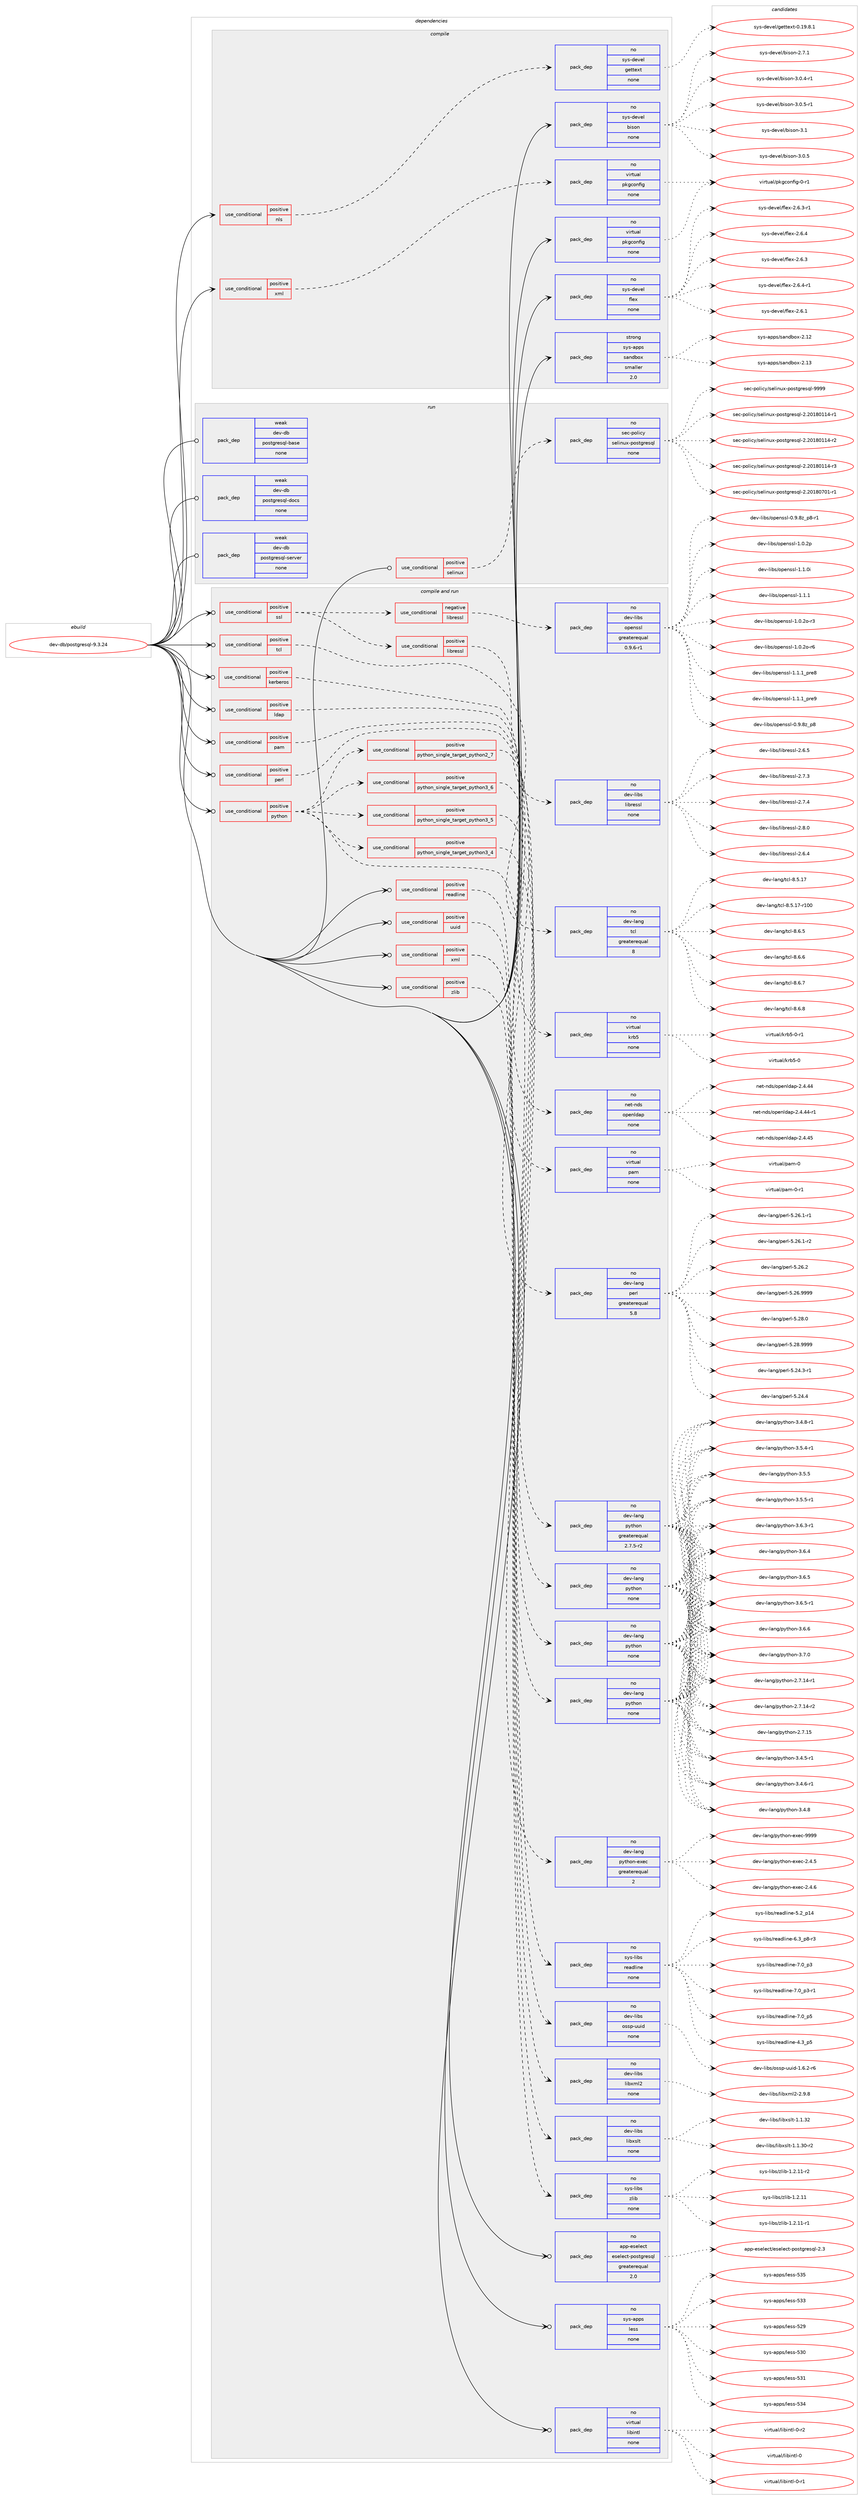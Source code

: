 digraph prolog {

# *************
# Graph options
# *************

newrank=true;
concentrate=true;
compound=true;
graph [rankdir=LR,fontname=Helvetica,fontsize=10,ranksep=1.5];#, ranksep=2.5, nodesep=0.2];
edge  [arrowhead=vee];
node  [fontname=Helvetica,fontsize=10];

# **********
# The ebuild
# **********

subgraph cluster_leftcol {
color=gray;
rank=same;
label=<<i>ebuild</i>>;
id [label="dev-db/postgresql-9.3.24", color=red, width=4, href="../dev-db/postgresql-9.3.24.svg"];
}

# ****************
# The dependencies
# ****************

subgraph cluster_midcol {
color=gray;
label=<<i>dependencies</i>>;
subgraph cluster_compile {
fillcolor="#eeeeee";
style=filled;
label=<<i>compile</i>>;
subgraph cond661 {
dependency2318 [label=<<TABLE BORDER="0" CELLBORDER="1" CELLSPACING="0" CELLPADDING="4"><TR><TD ROWSPAN="3" CELLPADDING="10">use_conditional</TD></TR><TR><TD>positive</TD></TR><TR><TD>nls</TD></TR></TABLE>>, shape=none, color=red];
subgraph pack1597 {
dependency2319 [label=<<TABLE BORDER="0" CELLBORDER="1" CELLSPACING="0" CELLPADDING="4" WIDTH="220"><TR><TD ROWSPAN="6" CELLPADDING="30">pack_dep</TD></TR><TR><TD WIDTH="110">no</TD></TR><TR><TD>sys-devel</TD></TR><TR><TD>gettext</TD></TR><TR><TD>none</TD></TR><TR><TD></TD></TR></TABLE>>, shape=none, color=blue];
}
dependency2318:e -> dependency2319:w [weight=20,style="dashed",arrowhead="vee"];
}
id:e -> dependency2318:w [weight=20,style="solid",arrowhead="vee"];
subgraph cond662 {
dependency2320 [label=<<TABLE BORDER="0" CELLBORDER="1" CELLSPACING="0" CELLPADDING="4"><TR><TD ROWSPAN="3" CELLPADDING="10">use_conditional</TD></TR><TR><TD>positive</TD></TR><TR><TD>xml</TD></TR></TABLE>>, shape=none, color=red];
subgraph pack1598 {
dependency2321 [label=<<TABLE BORDER="0" CELLBORDER="1" CELLSPACING="0" CELLPADDING="4" WIDTH="220"><TR><TD ROWSPAN="6" CELLPADDING="30">pack_dep</TD></TR><TR><TD WIDTH="110">no</TD></TR><TR><TD>virtual</TD></TR><TR><TD>pkgconfig</TD></TR><TR><TD>none</TD></TR><TR><TD></TD></TR></TABLE>>, shape=none, color=blue];
}
dependency2320:e -> dependency2321:w [weight=20,style="dashed",arrowhead="vee"];
}
id:e -> dependency2320:w [weight=20,style="solid",arrowhead="vee"];
subgraph pack1599 {
dependency2322 [label=<<TABLE BORDER="0" CELLBORDER="1" CELLSPACING="0" CELLPADDING="4" WIDTH="220"><TR><TD ROWSPAN="6" CELLPADDING="30">pack_dep</TD></TR><TR><TD WIDTH="110">no</TD></TR><TR><TD>sys-devel</TD></TR><TR><TD>bison</TD></TR><TR><TD>none</TD></TR><TR><TD></TD></TR></TABLE>>, shape=none, color=blue];
}
id:e -> dependency2322:w [weight=20,style="solid",arrowhead="vee"];
subgraph pack1600 {
dependency2323 [label=<<TABLE BORDER="0" CELLBORDER="1" CELLSPACING="0" CELLPADDING="4" WIDTH="220"><TR><TD ROWSPAN="6" CELLPADDING="30">pack_dep</TD></TR><TR><TD WIDTH="110">no</TD></TR><TR><TD>sys-devel</TD></TR><TR><TD>flex</TD></TR><TR><TD>none</TD></TR><TR><TD></TD></TR></TABLE>>, shape=none, color=blue];
}
id:e -> dependency2323:w [weight=20,style="solid",arrowhead="vee"];
subgraph pack1601 {
dependency2324 [label=<<TABLE BORDER="0" CELLBORDER="1" CELLSPACING="0" CELLPADDING="4" WIDTH="220"><TR><TD ROWSPAN="6" CELLPADDING="30">pack_dep</TD></TR><TR><TD WIDTH="110">no</TD></TR><TR><TD>virtual</TD></TR><TR><TD>pkgconfig</TD></TR><TR><TD>none</TD></TR><TR><TD></TD></TR></TABLE>>, shape=none, color=blue];
}
id:e -> dependency2324:w [weight=20,style="solid",arrowhead="vee"];
subgraph pack1602 {
dependency2325 [label=<<TABLE BORDER="0" CELLBORDER="1" CELLSPACING="0" CELLPADDING="4" WIDTH="220"><TR><TD ROWSPAN="6" CELLPADDING="30">pack_dep</TD></TR><TR><TD WIDTH="110">strong</TD></TR><TR><TD>sys-apps</TD></TR><TR><TD>sandbox</TD></TR><TR><TD>smaller</TD></TR><TR><TD>2.0</TD></TR></TABLE>>, shape=none, color=blue];
}
id:e -> dependency2325:w [weight=20,style="solid",arrowhead="vee"];
}
subgraph cluster_compileandrun {
fillcolor="#eeeeee";
style=filled;
label=<<i>compile and run</i>>;
subgraph cond663 {
dependency2326 [label=<<TABLE BORDER="0" CELLBORDER="1" CELLSPACING="0" CELLPADDING="4"><TR><TD ROWSPAN="3" CELLPADDING="10">use_conditional</TD></TR><TR><TD>positive</TD></TR><TR><TD>kerberos</TD></TR></TABLE>>, shape=none, color=red];
subgraph pack1603 {
dependency2327 [label=<<TABLE BORDER="0" CELLBORDER="1" CELLSPACING="0" CELLPADDING="4" WIDTH="220"><TR><TD ROWSPAN="6" CELLPADDING="30">pack_dep</TD></TR><TR><TD WIDTH="110">no</TD></TR><TR><TD>virtual</TD></TR><TR><TD>krb5</TD></TR><TR><TD>none</TD></TR><TR><TD></TD></TR></TABLE>>, shape=none, color=blue];
}
dependency2326:e -> dependency2327:w [weight=20,style="dashed",arrowhead="vee"];
}
id:e -> dependency2326:w [weight=20,style="solid",arrowhead="odotvee"];
subgraph cond664 {
dependency2328 [label=<<TABLE BORDER="0" CELLBORDER="1" CELLSPACING="0" CELLPADDING="4"><TR><TD ROWSPAN="3" CELLPADDING="10">use_conditional</TD></TR><TR><TD>positive</TD></TR><TR><TD>ldap</TD></TR></TABLE>>, shape=none, color=red];
subgraph pack1604 {
dependency2329 [label=<<TABLE BORDER="0" CELLBORDER="1" CELLSPACING="0" CELLPADDING="4" WIDTH="220"><TR><TD ROWSPAN="6" CELLPADDING="30">pack_dep</TD></TR><TR><TD WIDTH="110">no</TD></TR><TR><TD>net-nds</TD></TR><TR><TD>openldap</TD></TR><TR><TD>none</TD></TR><TR><TD></TD></TR></TABLE>>, shape=none, color=blue];
}
dependency2328:e -> dependency2329:w [weight=20,style="dashed",arrowhead="vee"];
}
id:e -> dependency2328:w [weight=20,style="solid",arrowhead="odotvee"];
subgraph cond665 {
dependency2330 [label=<<TABLE BORDER="0" CELLBORDER="1" CELLSPACING="0" CELLPADDING="4"><TR><TD ROWSPAN="3" CELLPADDING="10">use_conditional</TD></TR><TR><TD>positive</TD></TR><TR><TD>pam</TD></TR></TABLE>>, shape=none, color=red];
subgraph pack1605 {
dependency2331 [label=<<TABLE BORDER="0" CELLBORDER="1" CELLSPACING="0" CELLPADDING="4" WIDTH="220"><TR><TD ROWSPAN="6" CELLPADDING="30">pack_dep</TD></TR><TR><TD WIDTH="110">no</TD></TR><TR><TD>virtual</TD></TR><TR><TD>pam</TD></TR><TR><TD>none</TD></TR><TR><TD></TD></TR></TABLE>>, shape=none, color=blue];
}
dependency2330:e -> dependency2331:w [weight=20,style="dashed",arrowhead="vee"];
}
id:e -> dependency2330:w [weight=20,style="solid",arrowhead="odotvee"];
subgraph cond666 {
dependency2332 [label=<<TABLE BORDER="0" CELLBORDER="1" CELLSPACING="0" CELLPADDING="4"><TR><TD ROWSPAN="3" CELLPADDING="10">use_conditional</TD></TR><TR><TD>positive</TD></TR><TR><TD>perl</TD></TR></TABLE>>, shape=none, color=red];
subgraph pack1606 {
dependency2333 [label=<<TABLE BORDER="0" CELLBORDER="1" CELLSPACING="0" CELLPADDING="4" WIDTH="220"><TR><TD ROWSPAN="6" CELLPADDING="30">pack_dep</TD></TR><TR><TD WIDTH="110">no</TD></TR><TR><TD>dev-lang</TD></TR><TR><TD>perl</TD></TR><TR><TD>greaterequal</TD></TR><TR><TD>5.8</TD></TR></TABLE>>, shape=none, color=blue];
}
dependency2332:e -> dependency2333:w [weight=20,style="dashed",arrowhead="vee"];
}
id:e -> dependency2332:w [weight=20,style="solid",arrowhead="odotvee"];
subgraph cond667 {
dependency2334 [label=<<TABLE BORDER="0" CELLBORDER="1" CELLSPACING="0" CELLPADDING="4"><TR><TD ROWSPAN="3" CELLPADDING="10">use_conditional</TD></TR><TR><TD>positive</TD></TR><TR><TD>python</TD></TR></TABLE>>, shape=none, color=red];
subgraph cond668 {
dependency2335 [label=<<TABLE BORDER="0" CELLBORDER="1" CELLSPACING="0" CELLPADDING="4"><TR><TD ROWSPAN="3" CELLPADDING="10">use_conditional</TD></TR><TR><TD>positive</TD></TR><TR><TD>python_single_target_python2_7</TD></TR></TABLE>>, shape=none, color=red];
subgraph pack1607 {
dependency2336 [label=<<TABLE BORDER="0" CELLBORDER="1" CELLSPACING="0" CELLPADDING="4" WIDTH="220"><TR><TD ROWSPAN="6" CELLPADDING="30">pack_dep</TD></TR><TR><TD WIDTH="110">no</TD></TR><TR><TD>dev-lang</TD></TR><TR><TD>python</TD></TR><TR><TD>greaterequal</TD></TR><TR><TD>2.7.5-r2</TD></TR></TABLE>>, shape=none, color=blue];
}
dependency2335:e -> dependency2336:w [weight=20,style="dashed",arrowhead="vee"];
}
dependency2334:e -> dependency2335:w [weight=20,style="dashed",arrowhead="vee"];
subgraph cond669 {
dependency2337 [label=<<TABLE BORDER="0" CELLBORDER="1" CELLSPACING="0" CELLPADDING="4"><TR><TD ROWSPAN="3" CELLPADDING="10">use_conditional</TD></TR><TR><TD>positive</TD></TR><TR><TD>python_single_target_python3_4</TD></TR></TABLE>>, shape=none, color=red];
subgraph pack1608 {
dependency2338 [label=<<TABLE BORDER="0" CELLBORDER="1" CELLSPACING="0" CELLPADDING="4" WIDTH="220"><TR><TD ROWSPAN="6" CELLPADDING="30">pack_dep</TD></TR><TR><TD WIDTH="110">no</TD></TR><TR><TD>dev-lang</TD></TR><TR><TD>python</TD></TR><TR><TD>none</TD></TR><TR><TD></TD></TR></TABLE>>, shape=none, color=blue];
}
dependency2337:e -> dependency2338:w [weight=20,style="dashed",arrowhead="vee"];
}
dependency2334:e -> dependency2337:w [weight=20,style="dashed",arrowhead="vee"];
subgraph cond670 {
dependency2339 [label=<<TABLE BORDER="0" CELLBORDER="1" CELLSPACING="0" CELLPADDING="4"><TR><TD ROWSPAN="3" CELLPADDING="10">use_conditional</TD></TR><TR><TD>positive</TD></TR><TR><TD>python_single_target_python3_5</TD></TR></TABLE>>, shape=none, color=red];
subgraph pack1609 {
dependency2340 [label=<<TABLE BORDER="0" CELLBORDER="1" CELLSPACING="0" CELLPADDING="4" WIDTH="220"><TR><TD ROWSPAN="6" CELLPADDING="30">pack_dep</TD></TR><TR><TD WIDTH="110">no</TD></TR><TR><TD>dev-lang</TD></TR><TR><TD>python</TD></TR><TR><TD>none</TD></TR><TR><TD></TD></TR></TABLE>>, shape=none, color=blue];
}
dependency2339:e -> dependency2340:w [weight=20,style="dashed",arrowhead="vee"];
}
dependency2334:e -> dependency2339:w [weight=20,style="dashed",arrowhead="vee"];
subgraph cond671 {
dependency2341 [label=<<TABLE BORDER="0" CELLBORDER="1" CELLSPACING="0" CELLPADDING="4"><TR><TD ROWSPAN="3" CELLPADDING="10">use_conditional</TD></TR><TR><TD>positive</TD></TR><TR><TD>python_single_target_python3_6</TD></TR></TABLE>>, shape=none, color=red];
subgraph pack1610 {
dependency2342 [label=<<TABLE BORDER="0" CELLBORDER="1" CELLSPACING="0" CELLPADDING="4" WIDTH="220"><TR><TD ROWSPAN="6" CELLPADDING="30">pack_dep</TD></TR><TR><TD WIDTH="110">no</TD></TR><TR><TD>dev-lang</TD></TR><TR><TD>python</TD></TR><TR><TD>none</TD></TR><TR><TD></TD></TR></TABLE>>, shape=none, color=blue];
}
dependency2341:e -> dependency2342:w [weight=20,style="dashed",arrowhead="vee"];
}
dependency2334:e -> dependency2341:w [weight=20,style="dashed",arrowhead="vee"];
subgraph pack1611 {
dependency2343 [label=<<TABLE BORDER="0" CELLBORDER="1" CELLSPACING="0" CELLPADDING="4" WIDTH="220"><TR><TD ROWSPAN="6" CELLPADDING="30">pack_dep</TD></TR><TR><TD WIDTH="110">no</TD></TR><TR><TD>dev-lang</TD></TR><TR><TD>python-exec</TD></TR><TR><TD>greaterequal</TD></TR><TR><TD>2</TD></TR></TABLE>>, shape=none, color=blue];
}
dependency2334:e -> dependency2343:w [weight=20,style="dashed",arrowhead="vee"];
}
id:e -> dependency2334:w [weight=20,style="solid",arrowhead="odotvee"];
subgraph cond672 {
dependency2344 [label=<<TABLE BORDER="0" CELLBORDER="1" CELLSPACING="0" CELLPADDING="4"><TR><TD ROWSPAN="3" CELLPADDING="10">use_conditional</TD></TR><TR><TD>positive</TD></TR><TR><TD>readline</TD></TR></TABLE>>, shape=none, color=red];
subgraph pack1612 {
dependency2345 [label=<<TABLE BORDER="0" CELLBORDER="1" CELLSPACING="0" CELLPADDING="4" WIDTH="220"><TR><TD ROWSPAN="6" CELLPADDING="30">pack_dep</TD></TR><TR><TD WIDTH="110">no</TD></TR><TR><TD>sys-libs</TD></TR><TR><TD>readline</TD></TR><TR><TD>none</TD></TR><TR><TD></TD></TR></TABLE>>, shape=none, color=blue];
}
dependency2344:e -> dependency2345:w [weight=20,style="dashed",arrowhead="vee"];
}
id:e -> dependency2344:w [weight=20,style="solid",arrowhead="odotvee"];
subgraph cond673 {
dependency2346 [label=<<TABLE BORDER="0" CELLBORDER="1" CELLSPACING="0" CELLPADDING="4"><TR><TD ROWSPAN="3" CELLPADDING="10">use_conditional</TD></TR><TR><TD>positive</TD></TR><TR><TD>ssl</TD></TR></TABLE>>, shape=none, color=red];
subgraph cond674 {
dependency2347 [label=<<TABLE BORDER="0" CELLBORDER="1" CELLSPACING="0" CELLPADDING="4"><TR><TD ROWSPAN="3" CELLPADDING="10">use_conditional</TD></TR><TR><TD>negative</TD></TR><TR><TD>libressl</TD></TR></TABLE>>, shape=none, color=red];
subgraph pack1613 {
dependency2348 [label=<<TABLE BORDER="0" CELLBORDER="1" CELLSPACING="0" CELLPADDING="4" WIDTH="220"><TR><TD ROWSPAN="6" CELLPADDING="30">pack_dep</TD></TR><TR><TD WIDTH="110">no</TD></TR><TR><TD>dev-libs</TD></TR><TR><TD>openssl</TD></TR><TR><TD>greaterequal</TD></TR><TR><TD>0.9.6-r1</TD></TR></TABLE>>, shape=none, color=blue];
}
dependency2347:e -> dependency2348:w [weight=20,style="dashed",arrowhead="vee"];
}
dependency2346:e -> dependency2347:w [weight=20,style="dashed",arrowhead="vee"];
subgraph cond675 {
dependency2349 [label=<<TABLE BORDER="0" CELLBORDER="1" CELLSPACING="0" CELLPADDING="4"><TR><TD ROWSPAN="3" CELLPADDING="10">use_conditional</TD></TR><TR><TD>positive</TD></TR><TR><TD>libressl</TD></TR></TABLE>>, shape=none, color=red];
subgraph pack1614 {
dependency2350 [label=<<TABLE BORDER="0" CELLBORDER="1" CELLSPACING="0" CELLPADDING="4" WIDTH="220"><TR><TD ROWSPAN="6" CELLPADDING="30">pack_dep</TD></TR><TR><TD WIDTH="110">no</TD></TR><TR><TD>dev-libs</TD></TR><TR><TD>libressl</TD></TR><TR><TD>none</TD></TR><TR><TD></TD></TR></TABLE>>, shape=none, color=blue];
}
dependency2349:e -> dependency2350:w [weight=20,style="dashed",arrowhead="vee"];
}
dependency2346:e -> dependency2349:w [weight=20,style="dashed",arrowhead="vee"];
}
id:e -> dependency2346:w [weight=20,style="solid",arrowhead="odotvee"];
subgraph cond676 {
dependency2351 [label=<<TABLE BORDER="0" CELLBORDER="1" CELLSPACING="0" CELLPADDING="4"><TR><TD ROWSPAN="3" CELLPADDING="10">use_conditional</TD></TR><TR><TD>positive</TD></TR><TR><TD>tcl</TD></TR></TABLE>>, shape=none, color=red];
subgraph pack1615 {
dependency2352 [label=<<TABLE BORDER="0" CELLBORDER="1" CELLSPACING="0" CELLPADDING="4" WIDTH="220"><TR><TD ROWSPAN="6" CELLPADDING="30">pack_dep</TD></TR><TR><TD WIDTH="110">no</TD></TR><TR><TD>dev-lang</TD></TR><TR><TD>tcl</TD></TR><TR><TD>greaterequal</TD></TR><TR><TD>8</TD></TR></TABLE>>, shape=none, color=blue];
}
dependency2351:e -> dependency2352:w [weight=20,style="dashed",arrowhead="vee"];
}
id:e -> dependency2351:w [weight=20,style="solid",arrowhead="odotvee"];
subgraph cond677 {
dependency2353 [label=<<TABLE BORDER="0" CELLBORDER="1" CELLSPACING="0" CELLPADDING="4"><TR><TD ROWSPAN="3" CELLPADDING="10">use_conditional</TD></TR><TR><TD>positive</TD></TR><TR><TD>uuid</TD></TR></TABLE>>, shape=none, color=red];
subgraph pack1616 {
dependency2354 [label=<<TABLE BORDER="0" CELLBORDER="1" CELLSPACING="0" CELLPADDING="4" WIDTH="220"><TR><TD ROWSPAN="6" CELLPADDING="30">pack_dep</TD></TR><TR><TD WIDTH="110">no</TD></TR><TR><TD>dev-libs</TD></TR><TR><TD>ossp-uuid</TD></TR><TR><TD>none</TD></TR><TR><TD></TD></TR></TABLE>>, shape=none, color=blue];
}
dependency2353:e -> dependency2354:w [weight=20,style="dashed",arrowhead="vee"];
}
id:e -> dependency2353:w [weight=20,style="solid",arrowhead="odotvee"];
subgraph cond678 {
dependency2355 [label=<<TABLE BORDER="0" CELLBORDER="1" CELLSPACING="0" CELLPADDING="4"><TR><TD ROWSPAN="3" CELLPADDING="10">use_conditional</TD></TR><TR><TD>positive</TD></TR><TR><TD>xml</TD></TR></TABLE>>, shape=none, color=red];
subgraph pack1617 {
dependency2356 [label=<<TABLE BORDER="0" CELLBORDER="1" CELLSPACING="0" CELLPADDING="4" WIDTH="220"><TR><TD ROWSPAN="6" CELLPADDING="30">pack_dep</TD></TR><TR><TD WIDTH="110">no</TD></TR><TR><TD>dev-libs</TD></TR><TR><TD>libxml2</TD></TR><TR><TD>none</TD></TR><TR><TD></TD></TR></TABLE>>, shape=none, color=blue];
}
dependency2355:e -> dependency2356:w [weight=20,style="dashed",arrowhead="vee"];
subgraph pack1618 {
dependency2357 [label=<<TABLE BORDER="0" CELLBORDER="1" CELLSPACING="0" CELLPADDING="4" WIDTH="220"><TR><TD ROWSPAN="6" CELLPADDING="30">pack_dep</TD></TR><TR><TD WIDTH="110">no</TD></TR><TR><TD>dev-libs</TD></TR><TR><TD>libxslt</TD></TR><TR><TD>none</TD></TR><TR><TD></TD></TR></TABLE>>, shape=none, color=blue];
}
dependency2355:e -> dependency2357:w [weight=20,style="dashed",arrowhead="vee"];
}
id:e -> dependency2355:w [weight=20,style="solid",arrowhead="odotvee"];
subgraph cond679 {
dependency2358 [label=<<TABLE BORDER="0" CELLBORDER="1" CELLSPACING="0" CELLPADDING="4"><TR><TD ROWSPAN="3" CELLPADDING="10">use_conditional</TD></TR><TR><TD>positive</TD></TR><TR><TD>zlib</TD></TR></TABLE>>, shape=none, color=red];
subgraph pack1619 {
dependency2359 [label=<<TABLE BORDER="0" CELLBORDER="1" CELLSPACING="0" CELLPADDING="4" WIDTH="220"><TR><TD ROWSPAN="6" CELLPADDING="30">pack_dep</TD></TR><TR><TD WIDTH="110">no</TD></TR><TR><TD>sys-libs</TD></TR><TR><TD>zlib</TD></TR><TR><TD>none</TD></TR><TR><TD></TD></TR></TABLE>>, shape=none, color=blue];
}
dependency2358:e -> dependency2359:w [weight=20,style="dashed",arrowhead="vee"];
}
id:e -> dependency2358:w [weight=20,style="solid",arrowhead="odotvee"];
subgraph pack1620 {
dependency2360 [label=<<TABLE BORDER="0" CELLBORDER="1" CELLSPACING="0" CELLPADDING="4" WIDTH="220"><TR><TD ROWSPAN="6" CELLPADDING="30">pack_dep</TD></TR><TR><TD WIDTH="110">no</TD></TR><TR><TD>app-eselect</TD></TR><TR><TD>eselect-postgresql</TD></TR><TR><TD>greaterequal</TD></TR><TR><TD>2.0</TD></TR></TABLE>>, shape=none, color=blue];
}
id:e -> dependency2360:w [weight=20,style="solid",arrowhead="odotvee"];
subgraph pack1621 {
dependency2361 [label=<<TABLE BORDER="0" CELLBORDER="1" CELLSPACING="0" CELLPADDING="4" WIDTH="220"><TR><TD ROWSPAN="6" CELLPADDING="30">pack_dep</TD></TR><TR><TD WIDTH="110">no</TD></TR><TR><TD>sys-apps</TD></TR><TR><TD>less</TD></TR><TR><TD>none</TD></TR><TR><TD></TD></TR></TABLE>>, shape=none, color=blue];
}
id:e -> dependency2361:w [weight=20,style="solid",arrowhead="odotvee"];
subgraph pack1622 {
dependency2362 [label=<<TABLE BORDER="0" CELLBORDER="1" CELLSPACING="0" CELLPADDING="4" WIDTH="220"><TR><TD ROWSPAN="6" CELLPADDING="30">pack_dep</TD></TR><TR><TD WIDTH="110">no</TD></TR><TR><TD>virtual</TD></TR><TR><TD>libintl</TD></TR><TR><TD>none</TD></TR><TR><TD></TD></TR></TABLE>>, shape=none, color=blue];
}
id:e -> dependency2362:w [weight=20,style="solid",arrowhead="odotvee"];
}
subgraph cluster_run {
fillcolor="#eeeeee";
style=filled;
label=<<i>run</i>>;
subgraph cond680 {
dependency2363 [label=<<TABLE BORDER="0" CELLBORDER="1" CELLSPACING="0" CELLPADDING="4"><TR><TD ROWSPAN="3" CELLPADDING="10">use_conditional</TD></TR><TR><TD>positive</TD></TR><TR><TD>selinux</TD></TR></TABLE>>, shape=none, color=red];
subgraph pack1623 {
dependency2364 [label=<<TABLE BORDER="0" CELLBORDER="1" CELLSPACING="0" CELLPADDING="4" WIDTH="220"><TR><TD ROWSPAN="6" CELLPADDING="30">pack_dep</TD></TR><TR><TD WIDTH="110">no</TD></TR><TR><TD>sec-policy</TD></TR><TR><TD>selinux-postgresql</TD></TR><TR><TD>none</TD></TR><TR><TD></TD></TR></TABLE>>, shape=none, color=blue];
}
dependency2363:e -> dependency2364:w [weight=20,style="dashed",arrowhead="vee"];
}
id:e -> dependency2363:w [weight=20,style="solid",arrowhead="odot"];
subgraph pack1624 {
dependency2365 [label=<<TABLE BORDER="0" CELLBORDER="1" CELLSPACING="0" CELLPADDING="4" WIDTH="220"><TR><TD ROWSPAN="6" CELLPADDING="30">pack_dep</TD></TR><TR><TD WIDTH="110">weak</TD></TR><TR><TD>dev-db</TD></TR><TR><TD>postgresql-base</TD></TR><TR><TD>none</TD></TR><TR><TD></TD></TR></TABLE>>, shape=none, color=blue];
}
id:e -> dependency2365:w [weight=20,style="solid",arrowhead="odot"];
subgraph pack1625 {
dependency2366 [label=<<TABLE BORDER="0" CELLBORDER="1" CELLSPACING="0" CELLPADDING="4" WIDTH="220"><TR><TD ROWSPAN="6" CELLPADDING="30">pack_dep</TD></TR><TR><TD WIDTH="110">weak</TD></TR><TR><TD>dev-db</TD></TR><TR><TD>postgresql-docs</TD></TR><TR><TD>none</TD></TR><TR><TD></TD></TR></TABLE>>, shape=none, color=blue];
}
id:e -> dependency2366:w [weight=20,style="solid",arrowhead="odot"];
subgraph pack1626 {
dependency2367 [label=<<TABLE BORDER="0" CELLBORDER="1" CELLSPACING="0" CELLPADDING="4" WIDTH="220"><TR><TD ROWSPAN="6" CELLPADDING="30">pack_dep</TD></TR><TR><TD WIDTH="110">weak</TD></TR><TR><TD>dev-db</TD></TR><TR><TD>postgresql-server</TD></TR><TR><TD>none</TD></TR><TR><TD></TD></TR></TABLE>>, shape=none, color=blue];
}
id:e -> dependency2367:w [weight=20,style="solid",arrowhead="odot"];
}
}

# **************
# The candidates
# **************

subgraph cluster_choices {
rank=same;
color=gray;
label=<<i>candidates</i>>;

subgraph choice1597 {
color=black;
nodesep=1;
choice1151211154510010111810110847103101116116101120116454846495746564649 [label="sys-devel/gettext-0.19.8.1", color=red, width=4,href="../sys-devel/gettext-0.19.8.1.svg"];
dependency2319:e -> choice1151211154510010111810110847103101116116101120116454846495746564649:w [style=dotted,weight="100"];
}
subgraph choice1598 {
color=black;
nodesep=1;
choice11810511411611797108471121071039911111010210510345484511449 [label="virtual/pkgconfig-0-r1", color=red, width=4,href="../virtual/pkgconfig-0-r1.svg"];
dependency2321:e -> choice11810511411611797108471121071039911111010210510345484511449:w [style=dotted,weight="100"];
}
subgraph choice1599 {
color=black;
nodesep=1;
choice115121115451001011181011084798105115111110455146484653 [label="sys-devel/bison-3.0.5", color=red, width=4,href="../sys-devel/bison-3.0.5.svg"];
choice115121115451001011181011084798105115111110455046554649 [label="sys-devel/bison-2.7.1", color=red, width=4,href="../sys-devel/bison-2.7.1.svg"];
choice1151211154510010111810110847981051151111104551464846524511449 [label="sys-devel/bison-3.0.4-r1", color=red, width=4,href="../sys-devel/bison-3.0.4-r1.svg"];
choice1151211154510010111810110847981051151111104551464846534511449 [label="sys-devel/bison-3.0.5-r1", color=red, width=4,href="../sys-devel/bison-3.0.5-r1.svg"];
choice11512111545100101118101108479810511511111045514649 [label="sys-devel/bison-3.1", color=red, width=4,href="../sys-devel/bison-3.1.svg"];
dependency2322:e -> choice115121115451001011181011084798105115111110455146484653:w [style=dotted,weight="100"];
dependency2322:e -> choice115121115451001011181011084798105115111110455046554649:w [style=dotted,weight="100"];
dependency2322:e -> choice1151211154510010111810110847981051151111104551464846524511449:w [style=dotted,weight="100"];
dependency2322:e -> choice1151211154510010111810110847981051151111104551464846534511449:w [style=dotted,weight="100"];
dependency2322:e -> choice11512111545100101118101108479810511511111045514649:w [style=dotted,weight="100"];
}
subgraph choice1600 {
color=black;
nodesep=1;
choice1151211154510010111810110847102108101120455046544649 [label="sys-devel/flex-2.6.1", color=red, width=4,href="../sys-devel/flex-2.6.1.svg"];
choice1151211154510010111810110847102108101120455046544651 [label="sys-devel/flex-2.6.3", color=red, width=4,href="../sys-devel/flex-2.6.3.svg"];
choice11512111545100101118101108471021081011204550465446514511449 [label="sys-devel/flex-2.6.3-r1", color=red, width=4,href="../sys-devel/flex-2.6.3-r1.svg"];
choice1151211154510010111810110847102108101120455046544652 [label="sys-devel/flex-2.6.4", color=red, width=4,href="../sys-devel/flex-2.6.4.svg"];
choice11512111545100101118101108471021081011204550465446524511449 [label="sys-devel/flex-2.6.4-r1", color=red, width=4,href="../sys-devel/flex-2.6.4-r1.svg"];
dependency2323:e -> choice1151211154510010111810110847102108101120455046544649:w [style=dotted,weight="100"];
dependency2323:e -> choice1151211154510010111810110847102108101120455046544651:w [style=dotted,weight="100"];
dependency2323:e -> choice11512111545100101118101108471021081011204550465446514511449:w [style=dotted,weight="100"];
dependency2323:e -> choice1151211154510010111810110847102108101120455046544652:w [style=dotted,weight="100"];
dependency2323:e -> choice11512111545100101118101108471021081011204550465446524511449:w [style=dotted,weight="100"];
}
subgraph choice1601 {
color=black;
nodesep=1;
choice11810511411611797108471121071039911111010210510345484511449 [label="virtual/pkgconfig-0-r1", color=red, width=4,href="../virtual/pkgconfig-0-r1.svg"];
dependency2324:e -> choice11810511411611797108471121071039911111010210510345484511449:w [style=dotted,weight="100"];
}
subgraph choice1602 {
color=black;
nodesep=1;
choice11512111545971121121154711597110100981111204550464950 [label="sys-apps/sandbox-2.12", color=red, width=4,href="../sys-apps/sandbox-2.12.svg"];
choice11512111545971121121154711597110100981111204550464951 [label="sys-apps/sandbox-2.13", color=red, width=4,href="../sys-apps/sandbox-2.13.svg"];
dependency2325:e -> choice11512111545971121121154711597110100981111204550464950:w [style=dotted,weight="100"];
dependency2325:e -> choice11512111545971121121154711597110100981111204550464951:w [style=dotted,weight="100"];
}
subgraph choice1603 {
color=black;
nodesep=1;
choice118105114116117971084710711498534548 [label="virtual/krb5-0", color=red, width=4,href="../virtual/krb5-0.svg"];
choice1181051141161179710847107114985345484511449 [label="virtual/krb5-0-r1", color=red, width=4,href="../virtual/krb5-0-r1.svg"];
dependency2327:e -> choice118105114116117971084710711498534548:w [style=dotted,weight="100"];
dependency2327:e -> choice1181051141161179710847107114985345484511449:w [style=dotted,weight="100"];
}
subgraph choice1604 {
color=black;
nodesep=1;
choice11010111645110100115471111121011101081009711245504652465252 [label="net-nds/openldap-2.4.44", color=red, width=4,href="../net-nds/openldap-2.4.44.svg"];
choice110101116451101001154711111210111010810097112455046524652524511449 [label="net-nds/openldap-2.4.44-r1", color=red, width=4,href="../net-nds/openldap-2.4.44-r1.svg"];
choice11010111645110100115471111121011101081009711245504652465253 [label="net-nds/openldap-2.4.45", color=red, width=4,href="../net-nds/openldap-2.4.45.svg"];
dependency2329:e -> choice11010111645110100115471111121011101081009711245504652465252:w [style=dotted,weight="100"];
dependency2329:e -> choice110101116451101001154711111210111010810097112455046524652524511449:w [style=dotted,weight="100"];
dependency2329:e -> choice11010111645110100115471111121011101081009711245504652465253:w [style=dotted,weight="100"];
}
subgraph choice1605 {
color=black;
nodesep=1;
choice1181051141161179710847112971094548 [label="virtual/pam-0", color=red, width=4,href="../virtual/pam-0.svg"];
choice11810511411611797108471129710945484511449 [label="virtual/pam-0-r1", color=red, width=4,href="../virtual/pam-0-r1.svg"];
dependency2331:e -> choice1181051141161179710847112971094548:w [style=dotted,weight="100"];
dependency2331:e -> choice11810511411611797108471129710945484511449:w [style=dotted,weight="100"];
}
subgraph choice1606 {
color=black;
nodesep=1;
choice100101118451089711010347112101114108455346505246514511449 [label="dev-lang/perl-5.24.3-r1", color=red, width=4,href="../dev-lang/perl-5.24.3-r1.svg"];
choice10010111845108971101034711210111410845534650524652 [label="dev-lang/perl-5.24.4", color=red, width=4,href="../dev-lang/perl-5.24.4.svg"];
choice100101118451089711010347112101114108455346505446494511449 [label="dev-lang/perl-5.26.1-r1", color=red, width=4,href="../dev-lang/perl-5.26.1-r1.svg"];
choice100101118451089711010347112101114108455346505446494511450 [label="dev-lang/perl-5.26.1-r2", color=red, width=4,href="../dev-lang/perl-5.26.1-r2.svg"];
choice10010111845108971101034711210111410845534650544650 [label="dev-lang/perl-5.26.2", color=red, width=4,href="../dev-lang/perl-5.26.2.svg"];
choice10010111845108971101034711210111410845534650544657575757 [label="dev-lang/perl-5.26.9999", color=red, width=4,href="../dev-lang/perl-5.26.9999.svg"];
choice10010111845108971101034711210111410845534650564648 [label="dev-lang/perl-5.28.0", color=red, width=4,href="../dev-lang/perl-5.28.0.svg"];
choice10010111845108971101034711210111410845534650564657575757 [label="dev-lang/perl-5.28.9999", color=red, width=4,href="../dev-lang/perl-5.28.9999.svg"];
dependency2333:e -> choice100101118451089711010347112101114108455346505246514511449:w [style=dotted,weight="100"];
dependency2333:e -> choice10010111845108971101034711210111410845534650524652:w [style=dotted,weight="100"];
dependency2333:e -> choice100101118451089711010347112101114108455346505446494511449:w [style=dotted,weight="100"];
dependency2333:e -> choice100101118451089711010347112101114108455346505446494511450:w [style=dotted,weight="100"];
dependency2333:e -> choice10010111845108971101034711210111410845534650544650:w [style=dotted,weight="100"];
dependency2333:e -> choice10010111845108971101034711210111410845534650544657575757:w [style=dotted,weight="100"];
dependency2333:e -> choice10010111845108971101034711210111410845534650564648:w [style=dotted,weight="100"];
dependency2333:e -> choice10010111845108971101034711210111410845534650564657575757:w [style=dotted,weight="100"];
}
subgraph choice1607 {
color=black;
nodesep=1;
choice100101118451089711010347112121116104111110455046554649524511449 [label="dev-lang/python-2.7.14-r1", color=red, width=4,href="../dev-lang/python-2.7.14-r1.svg"];
choice100101118451089711010347112121116104111110455046554649524511450 [label="dev-lang/python-2.7.14-r2", color=red, width=4,href="../dev-lang/python-2.7.14-r2.svg"];
choice10010111845108971101034711212111610411111045504655464953 [label="dev-lang/python-2.7.15", color=red, width=4,href="../dev-lang/python-2.7.15.svg"];
choice1001011184510897110103471121211161041111104551465246534511449 [label="dev-lang/python-3.4.5-r1", color=red, width=4,href="../dev-lang/python-3.4.5-r1.svg"];
choice1001011184510897110103471121211161041111104551465246544511449 [label="dev-lang/python-3.4.6-r1", color=red, width=4,href="../dev-lang/python-3.4.6-r1.svg"];
choice100101118451089711010347112121116104111110455146524656 [label="dev-lang/python-3.4.8", color=red, width=4,href="../dev-lang/python-3.4.8.svg"];
choice1001011184510897110103471121211161041111104551465246564511449 [label="dev-lang/python-3.4.8-r1", color=red, width=4,href="../dev-lang/python-3.4.8-r1.svg"];
choice1001011184510897110103471121211161041111104551465346524511449 [label="dev-lang/python-3.5.4-r1", color=red, width=4,href="../dev-lang/python-3.5.4-r1.svg"];
choice100101118451089711010347112121116104111110455146534653 [label="dev-lang/python-3.5.5", color=red, width=4,href="../dev-lang/python-3.5.5.svg"];
choice1001011184510897110103471121211161041111104551465346534511449 [label="dev-lang/python-3.5.5-r1", color=red, width=4,href="../dev-lang/python-3.5.5-r1.svg"];
choice1001011184510897110103471121211161041111104551465446514511449 [label="dev-lang/python-3.6.3-r1", color=red, width=4,href="../dev-lang/python-3.6.3-r1.svg"];
choice100101118451089711010347112121116104111110455146544652 [label="dev-lang/python-3.6.4", color=red, width=4,href="../dev-lang/python-3.6.4.svg"];
choice100101118451089711010347112121116104111110455146544653 [label="dev-lang/python-3.6.5", color=red, width=4,href="../dev-lang/python-3.6.5.svg"];
choice1001011184510897110103471121211161041111104551465446534511449 [label="dev-lang/python-3.6.5-r1", color=red, width=4,href="../dev-lang/python-3.6.5-r1.svg"];
choice100101118451089711010347112121116104111110455146544654 [label="dev-lang/python-3.6.6", color=red, width=4,href="../dev-lang/python-3.6.6.svg"];
choice100101118451089711010347112121116104111110455146554648 [label="dev-lang/python-3.7.0", color=red, width=4,href="../dev-lang/python-3.7.0.svg"];
dependency2336:e -> choice100101118451089711010347112121116104111110455046554649524511449:w [style=dotted,weight="100"];
dependency2336:e -> choice100101118451089711010347112121116104111110455046554649524511450:w [style=dotted,weight="100"];
dependency2336:e -> choice10010111845108971101034711212111610411111045504655464953:w [style=dotted,weight="100"];
dependency2336:e -> choice1001011184510897110103471121211161041111104551465246534511449:w [style=dotted,weight="100"];
dependency2336:e -> choice1001011184510897110103471121211161041111104551465246544511449:w [style=dotted,weight="100"];
dependency2336:e -> choice100101118451089711010347112121116104111110455146524656:w [style=dotted,weight="100"];
dependency2336:e -> choice1001011184510897110103471121211161041111104551465246564511449:w [style=dotted,weight="100"];
dependency2336:e -> choice1001011184510897110103471121211161041111104551465346524511449:w [style=dotted,weight="100"];
dependency2336:e -> choice100101118451089711010347112121116104111110455146534653:w [style=dotted,weight="100"];
dependency2336:e -> choice1001011184510897110103471121211161041111104551465346534511449:w [style=dotted,weight="100"];
dependency2336:e -> choice1001011184510897110103471121211161041111104551465446514511449:w [style=dotted,weight="100"];
dependency2336:e -> choice100101118451089711010347112121116104111110455146544652:w [style=dotted,weight="100"];
dependency2336:e -> choice100101118451089711010347112121116104111110455146544653:w [style=dotted,weight="100"];
dependency2336:e -> choice1001011184510897110103471121211161041111104551465446534511449:w [style=dotted,weight="100"];
dependency2336:e -> choice100101118451089711010347112121116104111110455146544654:w [style=dotted,weight="100"];
dependency2336:e -> choice100101118451089711010347112121116104111110455146554648:w [style=dotted,weight="100"];
}
subgraph choice1608 {
color=black;
nodesep=1;
choice100101118451089711010347112121116104111110455046554649524511449 [label="dev-lang/python-2.7.14-r1", color=red, width=4,href="../dev-lang/python-2.7.14-r1.svg"];
choice100101118451089711010347112121116104111110455046554649524511450 [label="dev-lang/python-2.7.14-r2", color=red, width=4,href="../dev-lang/python-2.7.14-r2.svg"];
choice10010111845108971101034711212111610411111045504655464953 [label="dev-lang/python-2.7.15", color=red, width=4,href="../dev-lang/python-2.7.15.svg"];
choice1001011184510897110103471121211161041111104551465246534511449 [label="dev-lang/python-3.4.5-r1", color=red, width=4,href="../dev-lang/python-3.4.5-r1.svg"];
choice1001011184510897110103471121211161041111104551465246544511449 [label="dev-lang/python-3.4.6-r1", color=red, width=4,href="../dev-lang/python-3.4.6-r1.svg"];
choice100101118451089711010347112121116104111110455146524656 [label="dev-lang/python-3.4.8", color=red, width=4,href="../dev-lang/python-3.4.8.svg"];
choice1001011184510897110103471121211161041111104551465246564511449 [label="dev-lang/python-3.4.8-r1", color=red, width=4,href="../dev-lang/python-3.4.8-r1.svg"];
choice1001011184510897110103471121211161041111104551465346524511449 [label="dev-lang/python-3.5.4-r1", color=red, width=4,href="../dev-lang/python-3.5.4-r1.svg"];
choice100101118451089711010347112121116104111110455146534653 [label="dev-lang/python-3.5.5", color=red, width=4,href="../dev-lang/python-3.5.5.svg"];
choice1001011184510897110103471121211161041111104551465346534511449 [label="dev-lang/python-3.5.5-r1", color=red, width=4,href="../dev-lang/python-3.5.5-r1.svg"];
choice1001011184510897110103471121211161041111104551465446514511449 [label="dev-lang/python-3.6.3-r1", color=red, width=4,href="../dev-lang/python-3.6.3-r1.svg"];
choice100101118451089711010347112121116104111110455146544652 [label="dev-lang/python-3.6.4", color=red, width=4,href="../dev-lang/python-3.6.4.svg"];
choice100101118451089711010347112121116104111110455146544653 [label="dev-lang/python-3.6.5", color=red, width=4,href="../dev-lang/python-3.6.5.svg"];
choice1001011184510897110103471121211161041111104551465446534511449 [label="dev-lang/python-3.6.5-r1", color=red, width=4,href="../dev-lang/python-3.6.5-r1.svg"];
choice100101118451089711010347112121116104111110455146544654 [label="dev-lang/python-3.6.6", color=red, width=4,href="../dev-lang/python-3.6.6.svg"];
choice100101118451089711010347112121116104111110455146554648 [label="dev-lang/python-3.7.0", color=red, width=4,href="../dev-lang/python-3.7.0.svg"];
dependency2338:e -> choice100101118451089711010347112121116104111110455046554649524511449:w [style=dotted,weight="100"];
dependency2338:e -> choice100101118451089711010347112121116104111110455046554649524511450:w [style=dotted,weight="100"];
dependency2338:e -> choice10010111845108971101034711212111610411111045504655464953:w [style=dotted,weight="100"];
dependency2338:e -> choice1001011184510897110103471121211161041111104551465246534511449:w [style=dotted,weight="100"];
dependency2338:e -> choice1001011184510897110103471121211161041111104551465246544511449:w [style=dotted,weight="100"];
dependency2338:e -> choice100101118451089711010347112121116104111110455146524656:w [style=dotted,weight="100"];
dependency2338:e -> choice1001011184510897110103471121211161041111104551465246564511449:w [style=dotted,weight="100"];
dependency2338:e -> choice1001011184510897110103471121211161041111104551465346524511449:w [style=dotted,weight="100"];
dependency2338:e -> choice100101118451089711010347112121116104111110455146534653:w [style=dotted,weight="100"];
dependency2338:e -> choice1001011184510897110103471121211161041111104551465346534511449:w [style=dotted,weight="100"];
dependency2338:e -> choice1001011184510897110103471121211161041111104551465446514511449:w [style=dotted,weight="100"];
dependency2338:e -> choice100101118451089711010347112121116104111110455146544652:w [style=dotted,weight="100"];
dependency2338:e -> choice100101118451089711010347112121116104111110455146544653:w [style=dotted,weight="100"];
dependency2338:e -> choice1001011184510897110103471121211161041111104551465446534511449:w [style=dotted,weight="100"];
dependency2338:e -> choice100101118451089711010347112121116104111110455146544654:w [style=dotted,weight="100"];
dependency2338:e -> choice100101118451089711010347112121116104111110455146554648:w [style=dotted,weight="100"];
}
subgraph choice1609 {
color=black;
nodesep=1;
choice100101118451089711010347112121116104111110455046554649524511449 [label="dev-lang/python-2.7.14-r1", color=red, width=4,href="../dev-lang/python-2.7.14-r1.svg"];
choice100101118451089711010347112121116104111110455046554649524511450 [label="dev-lang/python-2.7.14-r2", color=red, width=4,href="../dev-lang/python-2.7.14-r2.svg"];
choice10010111845108971101034711212111610411111045504655464953 [label="dev-lang/python-2.7.15", color=red, width=4,href="../dev-lang/python-2.7.15.svg"];
choice1001011184510897110103471121211161041111104551465246534511449 [label="dev-lang/python-3.4.5-r1", color=red, width=4,href="../dev-lang/python-3.4.5-r1.svg"];
choice1001011184510897110103471121211161041111104551465246544511449 [label="dev-lang/python-3.4.6-r1", color=red, width=4,href="../dev-lang/python-3.4.6-r1.svg"];
choice100101118451089711010347112121116104111110455146524656 [label="dev-lang/python-3.4.8", color=red, width=4,href="../dev-lang/python-3.4.8.svg"];
choice1001011184510897110103471121211161041111104551465246564511449 [label="dev-lang/python-3.4.8-r1", color=red, width=4,href="../dev-lang/python-3.4.8-r1.svg"];
choice1001011184510897110103471121211161041111104551465346524511449 [label="dev-lang/python-3.5.4-r1", color=red, width=4,href="../dev-lang/python-3.5.4-r1.svg"];
choice100101118451089711010347112121116104111110455146534653 [label="dev-lang/python-3.5.5", color=red, width=4,href="../dev-lang/python-3.5.5.svg"];
choice1001011184510897110103471121211161041111104551465346534511449 [label="dev-lang/python-3.5.5-r1", color=red, width=4,href="../dev-lang/python-3.5.5-r1.svg"];
choice1001011184510897110103471121211161041111104551465446514511449 [label="dev-lang/python-3.6.3-r1", color=red, width=4,href="../dev-lang/python-3.6.3-r1.svg"];
choice100101118451089711010347112121116104111110455146544652 [label="dev-lang/python-3.6.4", color=red, width=4,href="../dev-lang/python-3.6.4.svg"];
choice100101118451089711010347112121116104111110455146544653 [label="dev-lang/python-3.6.5", color=red, width=4,href="../dev-lang/python-3.6.5.svg"];
choice1001011184510897110103471121211161041111104551465446534511449 [label="dev-lang/python-3.6.5-r1", color=red, width=4,href="../dev-lang/python-3.6.5-r1.svg"];
choice100101118451089711010347112121116104111110455146544654 [label="dev-lang/python-3.6.6", color=red, width=4,href="../dev-lang/python-3.6.6.svg"];
choice100101118451089711010347112121116104111110455146554648 [label="dev-lang/python-3.7.0", color=red, width=4,href="../dev-lang/python-3.7.0.svg"];
dependency2340:e -> choice100101118451089711010347112121116104111110455046554649524511449:w [style=dotted,weight="100"];
dependency2340:e -> choice100101118451089711010347112121116104111110455046554649524511450:w [style=dotted,weight="100"];
dependency2340:e -> choice10010111845108971101034711212111610411111045504655464953:w [style=dotted,weight="100"];
dependency2340:e -> choice1001011184510897110103471121211161041111104551465246534511449:w [style=dotted,weight="100"];
dependency2340:e -> choice1001011184510897110103471121211161041111104551465246544511449:w [style=dotted,weight="100"];
dependency2340:e -> choice100101118451089711010347112121116104111110455146524656:w [style=dotted,weight="100"];
dependency2340:e -> choice1001011184510897110103471121211161041111104551465246564511449:w [style=dotted,weight="100"];
dependency2340:e -> choice1001011184510897110103471121211161041111104551465346524511449:w [style=dotted,weight="100"];
dependency2340:e -> choice100101118451089711010347112121116104111110455146534653:w [style=dotted,weight="100"];
dependency2340:e -> choice1001011184510897110103471121211161041111104551465346534511449:w [style=dotted,weight="100"];
dependency2340:e -> choice1001011184510897110103471121211161041111104551465446514511449:w [style=dotted,weight="100"];
dependency2340:e -> choice100101118451089711010347112121116104111110455146544652:w [style=dotted,weight="100"];
dependency2340:e -> choice100101118451089711010347112121116104111110455146544653:w [style=dotted,weight="100"];
dependency2340:e -> choice1001011184510897110103471121211161041111104551465446534511449:w [style=dotted,weight="100"];
dependency2340:e -> choice100101118451089711010347112121116104111110455146544654:w [style=dotted,weight="100"];
dependency2340:e -> choice100101118451089711010347112121116104111110455146554648:w [style=dotted,weight="100"];
}
subgraph choice1610 {
color=black;
nodesep=1;
choice100101118451089711010347112121116104111110455046554649524511449 [label="dev-lang/python-2.7.14-r1", color=red, width=4,href="../dev-lang/python-2.7.14-r1.svg"];
choice100101118451089711010347112121116104111110455046554649524511450 [label="dev-lang/python-2.7.14-r2", color=red, width=4,href="../dev-lang/python-2.7.14-r2.svg"];
choice10010111845108971101034711212111610411111045504655464953 [label="dev-lang/python-2.7.15", color=red, width=4,href="../dev-lang/python-2.7.15.svg"];
choice1001011184510897110103471121211161041111104551465246534511449 [label="dev-lang/python-3.4.5-r1", color=red, width=4,href="../dev-lang/python-3.4.5-r1.svg"];
choice1001011184510897110103471121211161041111104551465246544511449 [label="dev-lang/python-3.4.6-r1", color=red, width=4,href="../dev-lang/python-3.4.6-r1.svg"];
choice100101118451089711010347112121116104111110455146524656 [label="dev-lang/python-3.4.8", color=red, width=4,href="../dev-lang/python-3.4.8.svg"];
choice1001011184510897110103471121211161041111104551465246564511449 [label="dev-lang/python-3.4.8-r1", color=red, width=4,href="../dev-lang/python-3.4.8-r1.svg"];
choice1001011184510897110103471121211161041111104551465346524511449 [label="dev-lang/python-3.5.4-r1", color=red, width=4,href="../dev-lang/python-3.5.4-r1.svg"];
choice100101118451089711010347112121116104111110455146534653 [label="dev-lang/python-3.5.5", color=red, width=4,href="../dev-lang/python-3.5.5.svg"];
choice1001011184510897110103471121211161041111104551465346534511449 [label="dev-lang/python-3.5.5-r1", color=red, width=4,href="../dev-lang/python-3.5.5-r1.svg"];
choice1001011184510897110103471121211161041111104551465446514511449 [label="dev-lang/python-3.6.3-r1", color=red, width=4,href="../dev-lang/python-3.6.3-r1.svg"];
choice100101118451089711010347112121116104111110455146544652 [label="dev-lang/python-3.6.4", color=red, width=4,href="../dev-lang/python-3.6.4.svg"];
choice100101118451089711010347112121116104111110455146544653 [label="dev-lang/python-3.6.5", color=red, width=4,href="../dev-lang/python-3.6.5.svg"];
choice1001011184510897110103471121211161041111104551465446534511449 [label="dev-lang/python-3.6.5-r1", color=red, width=4,href="../dev-lang/python-3.6.5-r1.svg"];
choice100101118451089711010347112121116104111110455146544654 [label="dev-lang/python-3.6.6", color=red, width=4,href="../dev-lang/python-3.6.6.svg"];
choice100101118451089711010347112121116104111110455146554648 [label="dev-lang/python-3.7.0", color=red, width=4,href="../dev-lang/python-3.7.0.svg"];
dependency2342:e -> choice100101118451089711010347112121116104111110455046554649524511449:w [style=dotted,weight="100"];
dependency2342:e -> choice100101118451089711010347112121116104111110455046554649524511450:w [style=dotted,weight="100"];
dependency2342:e -> choice10010111845108971101034711212111610411111045504655464953:w [style=dotted,weight="100"];
dependency2342:e -> choice1001011184510897110103471121211161041111104551465246534511449:w [style=dotted,weight="100"];
dependency2342:e -> choice1001011184510897110103471121211161041111104551465246544511449:w [style=dotted,weight="100"];
dependency2342:e -> choice100101118451089711010347112121116104111110455146524656:w [style=dotted,weight="100"];
dependency2342:e -> choice1001011184510897110103471121211161041111104551465246564511449:w [style=dotted,weight="100"];
dependency2342:e -> choice1001011184510897110103471121211161041111104551465346524511449:w [style=dotted,weight="100"];
dependency2342:e -> choice100101118451089711010347112121116104111110455146534653:w [style=dotted,weight="100"];
dependency2342:e -> choice1001011184510897110103471121211161041111104551465346534511449:w [style=dotted,weight="100"];
dependency2342:e -> choice1001011184510897110103471121211161041111104551465446514511449:w [style=dotted,weight="100"];
dependency2342:e -> choice100101118451089711010347112121116104111110455146544652:w [style=dotted,weight="100"];
dependency2342:e -> choice100101118451089711010347112121116104111110455146544653:w [style=dotted,weight="100"];
dependency2342:e -> choice1001011184510897110103471121211161041111104551465446534511449:w [style=dotted,weight="100"];
dependency2342:e -> choice100101118451089711010347112121116104111110455146544654:w [style=dotted,weight="100"];
dependency2342:e -> choice100101118451089711010347112121116104111110455146554648:w [style=dotted,weight="100"];
}
subgraph choice1611 {
color=black;
nodesep=1;
choice1001011184510897110103471121211161041111104510112010199455046524653 [label="dev-lang/python-exec-2.4.5", color=red, width=4,href="../dev-lang/python-exec-2.4.5.svg"];
choice1001011184510897110103471121211161041111104510112010199455046524654 [label="dev-lang/python-exec-2.4.6", color=red, width=4,href="../dev-lang/python-exec-2.4.6.svg"];
choice10010111845108971101034711212111610411111045101120101994557575757 [label="dev-lang/python-exec-9999", color=red, width=4,href="../dev-lang/python-exec-9999.svg"];
dependency2343:e -> choice1001011184510897110103471121211161041111104510112010199455046524653:w [style=dotted,weight="100"];
dependency2343:e -> choice1001011184510897110103471121211161041111104510112010199455046524654:w [style=dotted,weight="100"];
dependency2343:e -> choice10010111845108971101034711212111610411111045101120101994557575757:w [style=dotted,weight="100"];
}
subgraph choice1612 {
color=black;
nodesep=1;
choice11512111545108105981154711410197100108105110101455246519511253 [label="sys-libs/readline-4.3_p5", color=red, width=4,href="../sys-libs/readline-4.3_p5.svg"];
choice1151211154510810598115471141019710010810511010145534650951124952 [label="sys-libs/readline-5.2_p14", color=red, width=4,href="../sys-libs/readline-5.2_p14.svg"];
choice115121115451081059811547114101971001081051101014554465195112564511451 [label="sys-libs/readline-6.3_p8-r3", color=red, width=4,href="../sys-libs/readline-6.3_p8-r3.svg"];
choice11512111545108105981154711410197100108105110101455546489511251 [label="sys-libs/readline-7.0_p3", color=red, width=4,href="../sys-libs/readline-7.0_p3.svg"];
choice115121115451081059811547114101971001081051101014555464895112514511449 [label="sys-libs/readline-7.0_p3-r1", color=red, width=4,href="../sys-libs/readline-7.0_p3-r1.svg"];
choice11512111545108105981154711410197100108105110101455546489511253 [label="sys-libs/readline-7.0_p5", color=red, width=4,href="../sys-libs/readline-7.0_p5.svg"];
dependency2345:e -> choice11512111545108105981154711410197100108105110101455246519511253:w [style=dotted,weight="100"];
dependency2345:e -> choice1151211154510810598115471141019710010810511010145534650951124952:w [style=dotted,weight="100"];
dependency2345:e -> choice115121115451081059811547114101971001081051101014554465195112564511451:w [style=dotted,weight="100"];
dependency2345:e -> choice11512111545108105981154711410197100108105110101455546489511251:w [style=dotted,weight="100"];
dependency2345:e -> choice115121115451081059811547114101971001081051101014555464895112514511449:w [style=dotted,weight="100"];
dependency2345:e -> choice11512111545108105981154711410197100108105110101455546489511253:w [style=dotted,weight="100"];
}
subgraph choice1613 {
color=black;
nodesep=1;
choice1001011184510810598115471111121011101151151084549464846501114511451 [label="dev-libs/openssl-1.0.2o-r3", color=red, width=4,href="../dev-libs/openssl-1.0.2o-r3.svg"];
choice1001011184510810598115471111121011101151151084549464846501114511454 [label="dev-libs/openssl-1.0.2o-r6", color=red, width=4,href="../dev-libs/openssl-1.0.2o-r6.svg"];
choice1001011184510810598115471111121011101151151084549464946499511211410156 [label="dev-libs/openssl-1.1.1_pre8", color=red, width=4,href="../dev-libs/openssl-1.1.1_pre8.svg"];
choice1001011184510810598115471111121011101151151084549464946499511211410157 [label="dev-libs/openssl-1.1.1_pre9", color=red, width=4,href="../dev-libs/openssl-1.1.1_pre9.svg"];
choice1001011184510810598115471111121011101151151084548465746561229511256 [label="dev-libs/openssl-0.9.8z_p8", color=red, width=4,href="../dev-libs/openssl-0.9.8z_p8.svg"];
choice10010111845108105981154711111210111011511510845484657465612295112564511449 [label="dev-libs/openssl-0.9.8z_p8-r1", color=red, width=4,href="../dev-libs/openssl-0.9.8z_p8-r1.svg"];
choice100101118451081059811547111112101110115115108454946484650112 [label="dev-libs/openssl-1.0.2p", color=red, width=4,href="../dev-libs/openssl-1.0.2p.svg"];
choice100101118451081059811547111112101110115115108454946494648105 [label="dev-libs/openssl-1.1.0i", color=red, width=4,href="../dev-libs/openssl-1.1.0i.svg"];
choice100101118451081059811547111112101110115115108454946494649 [label="dev-libs/openssl-1.1.1", color=red, width=4,href="../dev-libs/openssl-1.1.1.svg"];
dependency2348:e -> choice1001011184510810598115471111121011101151151084549464846501114511451:w [style=dotted,weight="100"];
dependency2348:e -> choice1001011184510810598115471111121011101151151084549464846501114511454:w [style=dotted,weight="100"];
dependency2348:e -> choice1001011184510810598115471111121011101151151084549464946499511211410156:w [style=dotted,weight="100"];
dependency2348:e -> choice1001011184510810598115471111121011101151151084549464946499511211410157:w [style=dotted,weight="100"];
dependency2348:e -> choice1001011184510810598115471111121011101151151084548465746561229511256:w [style=dotted,weight="100"];
dependency2348:e -> choice10010111845108105981154711111210111011511510845484657465612295112564511449:w [style=dotted,weight="100"];
dependency2348:e -> choice100101118451081059811547111112101110115115108454946484650112:w [style=dotted,weight="100"];
dependency2348:e -> choice100101118451081059811547111112101110115115108454946494648105:w [style=dotted,weight="100"];
dependency2348:e -> choice100101118451081059811547111112101110115115108454946494649:w [style=dotted,weight="100"];
}
subgraph choice1614 {
color=black;
nodesep=1;
choice10010111845108105981154710810598114101115115108455046544652 [label="dev-libs/libressl-2.6.4", color=red, width=4,href="../dev-libs/libressl-2.6.4.svg"];
choice10010111845108105981154710810598114101115115108455046544653 [label="dev-libs/libressl-2.6.5", color=red, width=4,href="../dev-libs/libressl-2.6.5.svg"];
choice10010111845108105981154710810598114101115115108455046554651 [label="dev-libs/libressl-2.7.3", color=red, width=4,href="../dev-libs/libressl-2.7.3.svg"];
choice10010111845108105981154710810598114101115115108455046554652 [label="dev-libs/libressl-2.7.4", color=red, width=4,href="../dev-libs/libressl-2.7.4.svg"];
choice10010111845108105981154710810598114101115115108455046564648 [label="dev-libs/libressl-2.8.0", color=red, width=4,href="../dev-libs/libressl-2.8.0.svg"];
dependency2350:e -> choice10010111845108105981154710810598114101115115108455046544652:w [style=dotted,weight="100"];
dependency2350:e -> choice10010111845108105981154710810598114101115115108455046544653:w [style=dotted,weight="100"];
dependency2350:e -> choice10010111845108105981154710810598114101115115108455046554651:w [style=dotted,weight="100"];
dependency2350:e -> choice10010111845108105981154710810598114101115115108455046554652:w [style=dotted,weight="100"];
dependency2350:e -> choice10010111845108105981154710810598114101115115108455046564648:w [style=dotted,weight="100"];
}
subgraph choice1615 {
color=black;
nodesep=1;
choice1001011184510897110103471169910845564653464955 [label="dev-lang/tcl-8.5.17", color=red, width=4,href="../dev-lang/tcl-8.5.17.svg"];
choice100101118451089711010347116991084556465346495545114494848 [label="dev-lang/tcl-8.5.17-r100", color=red, width=4,href="../dev-lang/tcl-8.5.17-r100.svg"];
choice10010111845108971101034711699108455646544653 [label="dev-lang/tcl-8.6.5", color=red, width=4,href="../dev-lang/tcl-8.6.5.svg"];
choice10010111845108971101034711699108455646544654 [label="dev-lang/tcl-8.6.6", color=red, width=4,href="../dev-lang/tcl-8.6.6.svg"];
choice10010111845108971101034711699108455646544655 [label="dev-lang/tcl-8.6.7", color=red, width=4,href="../dev-lang/tcl-8.6.7.svg"];
choice10010111845108971101034711699108455646544656 [label="dev-lang/tcl-8.6.8", color=red, width=4,href="../dev-lang/tcl-8.6.8.svg"];
dependency2352:e -> choice1001011184510897110103471169910845564653464955:w [style=dotted,weight="100"];
dependency2352:e -> choice100101118451089711010347116991084556465346495545114494848:w [style=dotted,weight="100"];
dependency2352:e -> choice10010111845108971101034711699108455646544653:w [style=dotted,weight="100"];
dependency2352:e -> choice10010111845108971101034711699108455646544654:w [style=dotted,weight="100"];
dependency2352:e -> choice10010111845108971101034711699108455646544655:w [style=dotted,weight="100"];
dependency2352:e -> choice10010111845108971101034711699108455646544656:w [style=dotted,weight="100"];
}
subgraph choice1616 {
color=black;
nodesep=1;
choice100101118451081059811547111115115112451171171051004549465446504511454 [label="dev-libs/ossp-uuid-1.6.2-r6", color=red, width=4,href="../dev-libs/ossp-uuid-1.6.2-r6.svg"];
dependency2354:e -> choice100101118451081059811547111115115112451171171051004549465446504511454:w [style=dotted,weight="100"];
}
subgraph choice1617 {
color=black;
nodesep=1;
choice1001011184510810598115471081059812010910850455046574656 [label="dev-libs/libxml2-2.9.8", color=red, width=4,href="../dev-libs/libxml2-2.9.8.svg"];
dependency2356:e -> choice1001011184510810598115471081059812010910850455046574656:w [style=dotted,weight="100"];
}
subgraph choice1618 {
color=black;
nodesep=1;
choice10010111845108105981154710810598120115108116454946494651484511450 [label="dev-libs/libxslt-1.1.30-r2", color=red, width=4,href="../dev-libs/libxslt-1.1.30-r2.svg"];
choice1001011184510810598115471081059812011510811645494649465150 [label="dev-libs/libxslt-1.1.32", color=red, width=4,href="../dev-libs/libxslt-1.1.32.svg"];
dependency2357:e -> choice10010111845108105981154710810598120115108116454946494651484511450:w [style=dotted,weight="100"];
dependency2357:e -> choice1001011184510810598115471081059812011510811645494649465150:w [style=dotted,weight="100"];
}
subgraph choice1619 {
color=black;
nodesep=1;
choice1151211154510810598115471221081059845494650464949 [label="sys-libs/zlib-1.2.11", color=red, width=4,href="../sys-libs/zlib-1.2.11.svg"];
choice11512111545108105981154712210810598454946504649494511449 [label="sys-libs/zlib-1.2.11-r1", color=red, width=4,href="../sys-libs/zlib-1.2.11-r1.svg"];
choice11512111545108105981154712210810598454946504649494511450 [label="sys-libs/zlib-1.2.11-r2", color=red, width=4,href="../sys-libs/zlib-1.2.11-r2.svg"];
dependency2359:e -> choice1151211154510810598115471221081059845494650464949:w [style=dotted,weight="100"];
dependency2359:e -> choice11512111545108105981154712210810598454946504649494511449:w [style=dotted,weight="100"];
dependency2359:e -> choice11512111545108105981154712210810598454946504649494511450:w [style=dotted,weight="100"];
}
subgraph choice1620 {
color=black;
nodesep=1;
choice97112112451011151011081019911647101115101108101991164511211111511610311410111511310845504651 [label="app-eselect/eselect-postgresql-2.3", color=red, width=4,href="../app-eselect/eselect-postgresql-2.3.svg"];
dependency2360:e -> choice97112112451011151011081019911647101115101108101991164511211111511610311410111511310845504651:w [style=dotted,weight="100"];
}
subgraph choice1621 {
color=black;
nodesep=1;
choice11512111545971121121154710810111511545535151 [label="sys-apps/less-533", color=red, width=4,href="../sys-apps/less-533.svg"];
choice11512111545971121121154710810111511545535057 [label="sys-apps/less-529", color=red, width=4,href="../sys-apps/less-529.svg"];
choice11512111545971121121154710810111511545535148 [label="sys-apps/less-530", color=red, width=4,href="../sys-apps/less-530.svg"];
choice11512111545971121121154710810111511545535149 [label="sys-apps/less-531", color=red, width=4,href="../sys-apps/less-531.svg"];
choice11512111545971121121154710810111511545535152 [label="sys-apps/less-534", color=red, width=4,href="../sys-apps/less-534.svg"];
choice11512111545971121121154710810111511545535153 [label="sys-apps/less-535", color=red, width=4,href="../sys-apps/less-535.svg"];
dependency2361:e -> choice11512111545971121121154710810111511545535151:w [style=dotted,weight="100"];
dependency2361:e -> choice11512111545971121121154710810111511545535057:w [style=dotted,weight="100"];
dependency2361:e -> choice11512111545971121121154710810111511545535148:w [style=dotted,weight="100"];
dependency2361:e -> choice11512111545971121121154710810111511545535149:w [style=dotted,weight="100"];
dependency2361:e -> choice11512111545971121121154710810111511545535152:w [style=dotted,weight="100"];
dependency2361:e -> choice11512111545971121121154710810111511545535153:w [style=dotted,weight="100"];
}
subgraph choice1622 {
color=black;
nodesep=1;
choice1181051141161179710847108105981051101161084548 [label="virtual/libintl-0", color=red, width=4,href="../virtual/libintl-0.svg"];
choice11810511411611797108471081059810511011610845484511449 [label="virtual/libintl-0-r1", color=red, width=4,href="../virtual/libintl-0-r1.svg"];
choice11810511411611797108471081059810511011610845484511450 [label="virtual/libintl-0-r2", color=red, width=4,href="../virtual/libintl-0-r2.svg"];
dependency2362:e -> choice1181051141161179710847108105981051101161084548:w [style=dotted,weight="100"];
dependency2362:e -> choice11810511411611797108471081059810511011610845484511449:w [style=dotted,weight="100"];
dependency2362:e -> choice11810511411611797108471081059810511011610845484511450:w [style=dotted,weight="100"];
}
subgraph choice1623 {
color=black;
nodesep=1;
choice115101994511211110810599121471151011081051101171204511211111511610311410111511310845504650484956484949524511449 [label="sec-policy/selinux-postgresql-2.20180114-r1", color=red, width=4,href="../sec-policy/selinux-postgresql-2.20180114-r1.svg"];
choice115101994511211110810599121471151011081051101171204511211111511610311410111511310845504650484956484949524511450 [label="sec-policy/selinux-postgresql-2.20180114-r2", color=red, width=4,href="../sec-policy/selinux-postgresql-2.20180114-r2.svg"];
choice115101994511211110810599121471151011081051101171204511211111511610311410111511310845504650484956484949524511451 [label="sec-policy/selinux-postgresql-2.20180114-r3", color=red, width=4,href="../sec-policy/selinux-postgresql-2.20180114-r3.svg"];
choice115101994511211110810599121471151011081051101171204511211111511610311410111511310845504650484956485548494511449 [label="sec-policy/selinux-postgresql-2.20180701-r1", color=red, width=4,href="../sec-policy/selinux-postgresql-2.20180701-r1.svg"];
choice11510199451121111081059912147115101108105110117120451121111151161031141011151131084557575757 [label="sec-policy/selinux-postgresql-9999", color=red, width=4,href="../sec-policy/selinux-postgresql-9999.svg"];
dependency2364:e -> choice115101994511211110810599121471151011081051101171204511211111511610311410111511310845504650484956484949524511449:w [style=dotted,weight="100"];
dependency2364:e -> choice115101994511211110810599121471151011081051101171204511211111511610311410111511310845504650484956484949524511450:w [style=dotted,weight="100"];
dependency2364:e -> choice115101994511211110810599121471151011081051101171204511211111511610311410111511310845504650484956484949524511451:w [style=dotted,weight="100"];
dependency2364:e -> choice115101994511211110810599121471151011081051101171204511211111511610311410111511310845504650484956485548494511449:w [style=dotted,weight="100"];
dependency2364:e -> choice11510199451121111081059912147115101108105110117120451121111151161031141011151131084557575757:w [style=dotted,weight="100"];
}
subgraph choice1624 {
color=black;
nodesep=1;
}
subgraph choice1625 {
color=black;
nodesep=1;
}
subgraph choice1626 {
color=black;
nodesep=1;
}
}

}
